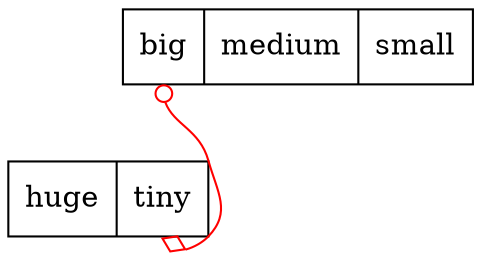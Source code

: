 digraph graph_10
{
	node[shape = "record"]
	edge[color = "blue" penwidth = "1"]
	node_10_03[label = "<p11> big|<p12> medium|<p13> small"]
	node_10_04[label = "<p21> huge|<p22> tiny"]
	node_10_03:p11 -> node_10_04:p22:s[arrowhead = "odiamond" arrowtail = "odot" color = "red" dir = "both"]

}
